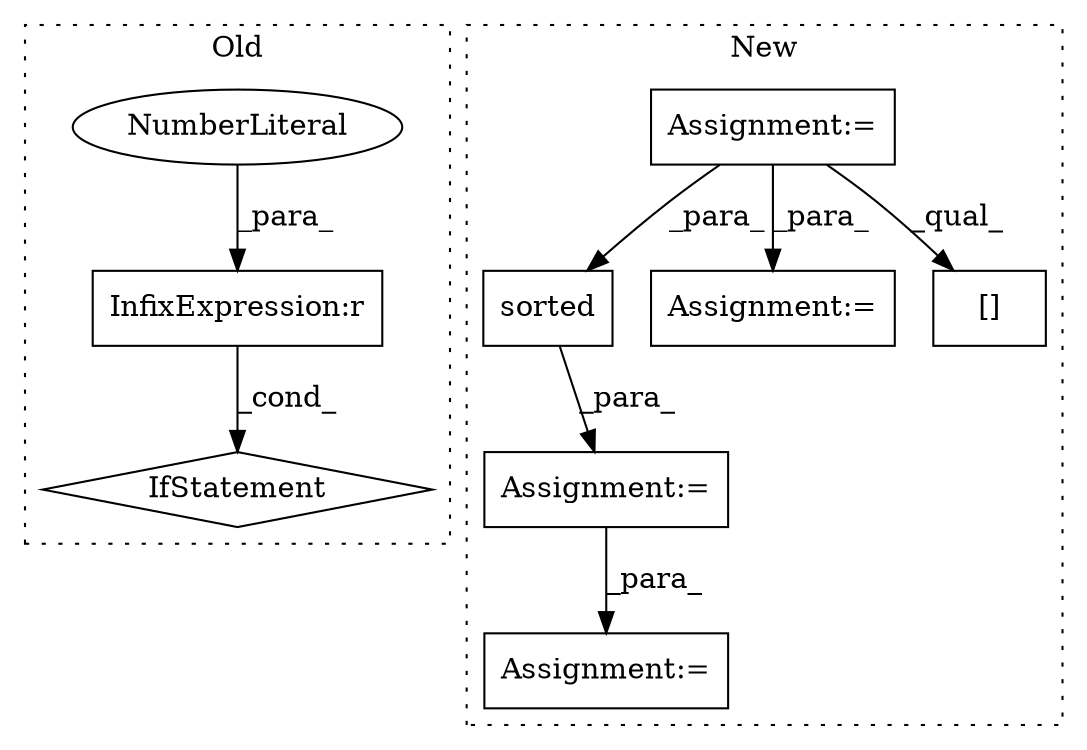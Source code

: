 digraph G {
subgraph cluster0 {
1 [label="IfStatement" a="25" s="778,796" l="4,2" shape="diamond"];
7 [label="InfixExpression:r" a="27" s="791" l="4" shape="box"];
8 [label="NumberLiteral" a="34" s="795" l="1" shape="ellipse"];
label = "Old";
style="dotted";
}
subgraph cluster1 {
2 [label="sorted" a="32" s="2083,2150" l="7,1" shape="box"];
3 [label="Assignment:=" a="7" s="2309" l="29" shape="box"];
4 [label="Assignment:=" a="7" s="673" l="1" shape="box"];
5 [label="Assignment:=" a="7" s="2160" l="14" shape="box"];
6 [label="[]" a="2" s="1992,2020" l="11,2" shape="box"];
9 [label="Assignment:=" a="7" s="2082" l="1" shape="box"];
label = "New";
style="dotted";
}
2 -> 9 [label="_para_"];
4 -> 5 [label="_para_"];
4 -> 2 [label="_para_"];
4 -> 6 [label="_qual_"];
7 -> 1 [label="_cond_"];
8 -> 7 [label="_para_"];
9 -> 3 [label="_para_"];
}